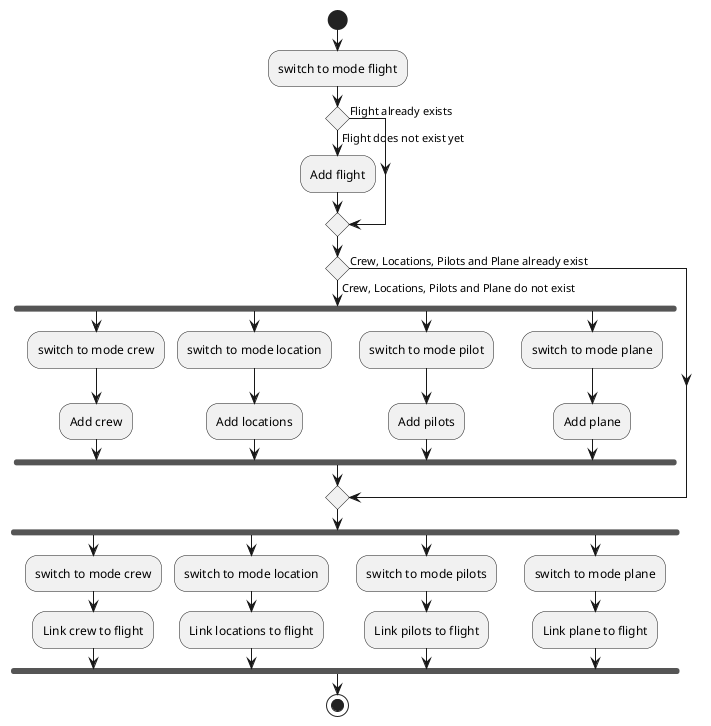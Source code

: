 @startuml
start

:switch to mode flight;

if () then (Flight does not exist yet)
    :Add flight;
else (Flight already exists)
endif

if () then (Crew, Locations, Pilots and Plane do not exist)
    fork
        :switch to mode crew;
        :Add crew;
    fork again
        :switch to mode location;
        :Add locations;
    fork again
        :switch to mode pilot;
        :Add pilots;
    fork again
        :switch to mode plane;
        :Add plane;
    end fork
else (Crew, Locations, Pilots and Plane already exist)
endif

fork
    :switch to mode crew;
    :Link crew to flight;
fork again
    :switch to mode location;
    :Link locations to flight;
fork again
    :switch to mode pilots;
    :Link pilots to flight;
fork again
    :switch to mode plane;
    :Link plane to flight;
end fork

stop
@enduml
